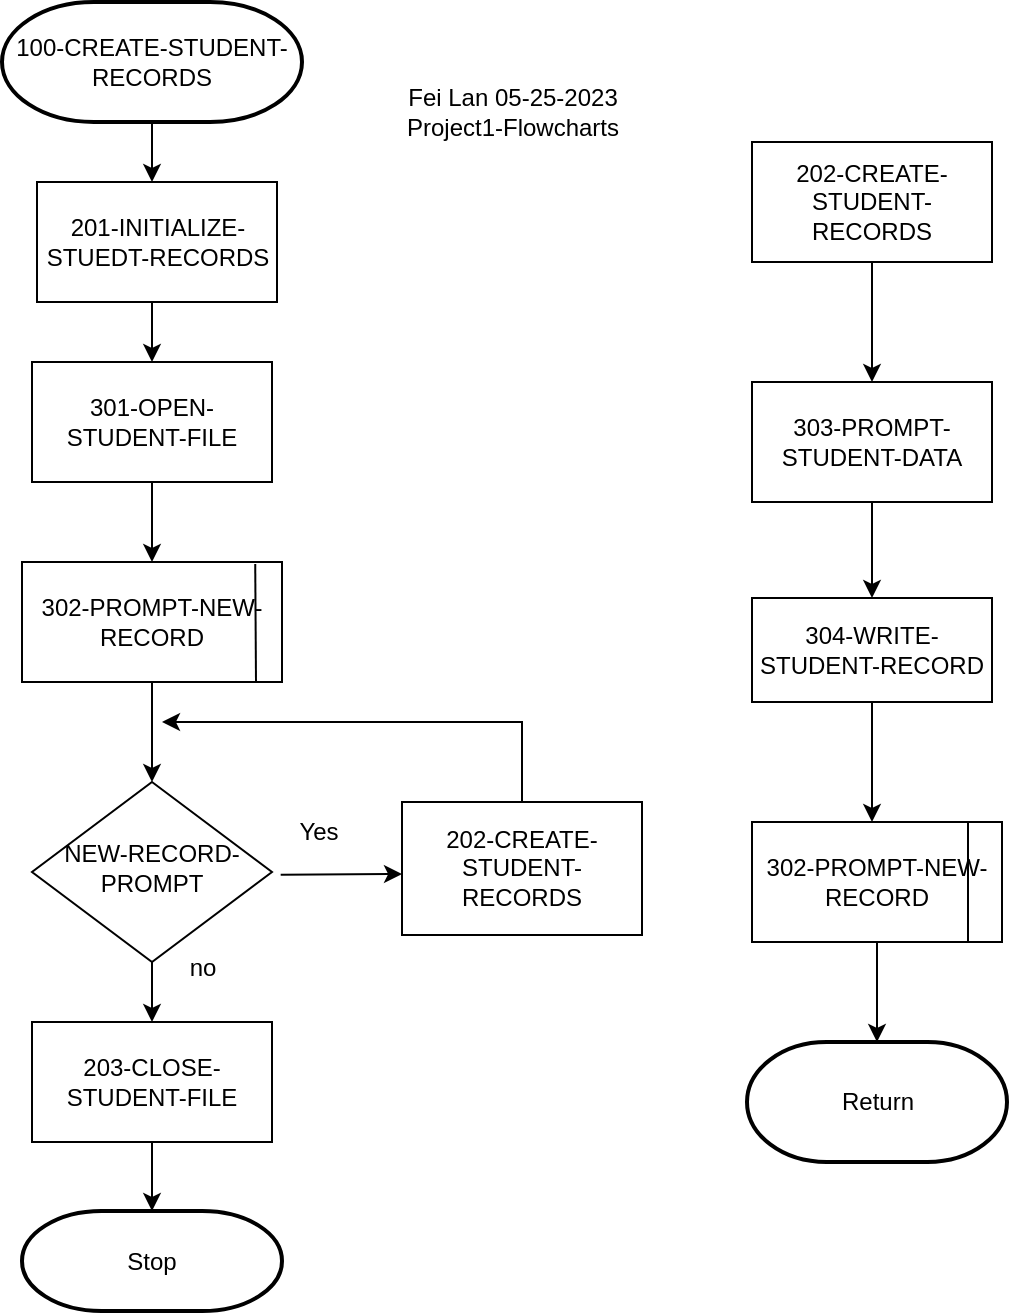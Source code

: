 <mxfile version="21.2.8" type="device">
  <diagram id="C5RBs43oDa-KdzZeNtuy" name="Page-1">
    <mxGraphModel dx="520" dy="502" grid="1" gridSize="10" guides="1" tooltips="1" connect="1" arrows="1" fold="1" page="1" pageScale="1" pageWidth="827" pageHeight="1169" math="0" shadow="0">
      <root>
        <mxCell id="WIyWlLk6GJQsqaUBKTNV-0" />
        <mxCell id="WIyWlLk6GJQsqaUBKTNV-1" parent="WIyWlLk6GJQsqaUBKTNV-0" />
        <mxCell id="WIyWlLk6GJQsqaUBKTNV-10" value="NEW-RECORD-PROMPT" style="rhombus;whiteSpace=wrap;html=1;shadow=0;fontFamily=Helvetica;fontSize=12;align=center;strokeWidth=1;spacing=6;spacingTop=-4;" parent="WIyWlLk6GJQsqaUBKTNV-1" vertex="1">
          <mxGeometry x="75" y="410" width="120" height="90" as="geometry" />
        </mxCell>
        <mxCell id="xrgGbvrsey5N0w-o3Qg6-4" value="Stop" style="strokeWidth=2;html=1;shape=mxgraph.flowchart.terminator;whiteSpace=wrap;" vertex="1" parent="WIyWlLk6GJQsqaUBKTNV-1">
          <mxGeometry x="70" y="624.5" width="130" height="50" as="geometry" />
        </mxCell>
        <mxCell id="xrgGbvrsey5N0w-o3Qg6-88" style="edgeStyle=orthogonalEdgeStyle;rounded=0;orthogonalLoop=1;jettySize=auto;html=1;exitX=0.75;exitY=0;exitDx=0;exitDy=0;" edge="1" parent="WIyWlLk6GJQsqaUBKTNV-1" source="xrgGbvrsey5N0w-o3Qg6-5">
          <mxGeometry relative="1" as="geometry">
            <mxPoint x="165" y="130" as="targetPoint" />
          </mxGeometry>
        </mxCell>
        <mxCell id="xrgGbvrsey5N0w-o3Qg6-120" style="edgeStyle=orthogonalEdgeStyle;rounded=0;orthogonalLoop=1;jettySize=auto;html=1;" edge="1" parent="WIyWlLk6GJQsqaUBKTNV-1" source="xrgGbvrsey5N0w-o3Qg6-11">
          <mxGeometry relative="1" as="geometry">
            <mxPoint x="140" y="380" as="targetPoint" />
            <Array as="points">
              <mxPoint x="320" y="380" />
            </Array>
          </mxGeometry>
        </mxCell>
        <mxCell id="xrgGbvrsey5N0w-o3Qg6-11" value="202-CREATE-STUDENT-RECORDS" style="rounded=0;whiteSpace=wrap;html=1;" vertex="1" parent="WIyWlLk6GJQsqaUBKTNV-1">
          <mxGeometry x="260" y="420" width="120" height="66.5" as="geometry" />
        </mxCell>
        <mxCell id="xrgGbvrsey5N0w-o3Qg6-30" value="203-CLOSE-STUDENT-FILE" style="rounded=0;whiteSpace=wrap;html=1;" vertex="1" parent="WIyWlLk6GJQsqaUBKTNV-1">
          <mxGeometry x="75" y="530" width="120" height="60" as="geometry" />
        </mxCell>
        <mxCell id="xrgGbvrsey5N0w-o3Qg6-3" value="100-CREATE-STUDENT-RECORDS" style="strokeWidth=2;html=1;shape=mxgraph.flowchart.terminator;whiteSpace=wrap;" vertex="1" parent="WIyWlLk6GJQsqaUBKTNV-1">
          <mxGeometry x="60" y="20" width="150" height="60" as="geometry" />
        </mxCell>
        <mxCell id="xrgGbvrsey5N0w-o3Qg6-52" value="301-OPEN-STUDENT-FILE" style="rounded=0;whiteSpace=wrap;html=1;" vertex="1" parent="WIyWlLk6GJQsqaUBKTNV-1">
          <mxGeometry x="75" y="200" width="120" height="60" as="geometry" />
        </mxCell>
        <mxCell id="xrgGbvrsey5N0w-o3Qg6-63" value="202-CREATE-STUDENT-RECORDS" style="rounded=0;whiteSpace=wrap;html=1;" vertex="1" parent="WIyWlLk6GJQsqaUBKTNV-1">
          <mxGeometry x="435" y="90" width="120" height="60" as="geometry" />
        </mxCell>
        <mxCell id="xrgGbvrsey5N0w-o3Qg6-64" value="303-PROMPT-STUDENT-DATA" style="rounded=0;whiteSpace=wrap;html=1;" vertex="1" parent="WIyWlLk6GJQsqaUBKTNV-1">
          <mxGeometry x="435" y="210" width="120" height="60" as="geometry" />
        </mxCell>
        <mxCell id="xrgGbvrsey5N0w-o3Qg6-125" value="" style="edgeStyle=orthogonalEdgeStyle;rounded=0;orthogonalLoop=1;jettySize=auto;html=1;" edge="1" parent="WIyWlLk6GJQsqaUBKTNV-1" source="xrgGbvrsey5N0w-o3Qg6-65" target="xrgGbvrsey5N0w-o3Qg6-66">
          <mxGeometry relative="1" as="geometry">
            <Array as="points">
              <mxPoint x="495" y="430" />
              <mxPoint x="495" y="430" />
            </Array>
          </mxGeometry>
        </mxCell>
        <mxCell id="xrgGbvrsey5N0w-o3Qg6-65" value="304-WRITE-STUDENT-RECORD" style="rounded=0;whiteSpace=wrap;html=1;" vertex="1" parent="WIyWlLk6GJQsqaUBKTNV-1">
          <mxGeometry x="435" y="318" width="120" height="52" as="geometry" />
        </mxCell>
        <mxCell id="xrgGbvrsey5N0w-o3Qg6-126" style="edgeStyle=orthogonalEdgeStyle;rounded=0;orthogonalLoop=1;jettySize=auto;html=1;" edge="1" parent="WIyWlLk6GJQsqaUBKTNV-1" source="xrgGbvrsey5N0w-o3Qg6-66">
          <mxGeometry relative="1" as="geometry">
            <mxPoint x="497.5" y="540" as="targetPoint" />
            <Array as="points">
              <mxPoint x="498" y="540" />
              <mxPoint x="498" y="540" />
            </Array>
          </mxGeometry>
        </mxCell>
        <mxCell id="xrgGbvrsey5N0w-o3Qg6-66" value="302-PROMPT-NEW-RECORD" style="rounded=0;whiteSpace=wrap;html=1;" vertex="1" parent="WIyWlLk6GJQsqaUBKTNV-1">
          <mxGeometry x="435" y="430" width="125" height="60" as="geometry" />
        </mxCell>
        <mxCell id="xrgGbvrsey5N0w-o3Qg6-79" value="" style="endArrow=none;html=1;rounded=0;" edge="1" parent="WIyWlLk6GJQsqaUBKTNV-1">
          <mxGeometry width="50" height="50" relative="1" as="geometry">
            <mxPoint x="543" y="490" as="sourcePoint" />
            <mxPoint x="543" y="430" as="targetPoint" />
          </mxGeometry>
        </mxCell>
        <mxCell id="xrgGbvrsey5N0w-o3Qg6-80" value="Return" style="strokeWidth=2;html=1;shape=mxgraph.flowchart.terminator;whiteSpace=wrap;" vertex="1" parent="WIyWlLk6GJQsqaUBKTNV-1">
          <mxGeometry x="432.5" y="540" width="130" height="60" as="geometry" />
        </mxCell>
        <mxCell id="xrgGbvrsey5N0w-o3Qg6-5" value="201-INITIALIZE-STUEDT-RECORDS" style="rounded=0;whiteSpace=wrap;html=1;" vertex="1" parent="WIyWlLk6GJQsqaUBKTNV-1">
          <mxGeometry x="77.5" y="110" width="120" height="60" as="geometry" />
        </mxCell>
        <mxCell id="xrgGbvrsey5N0w-o3Qg6-101" value="" style="endArrow=classic;html=1;rounded=0;exitX=0.5;exitY=1;exitDx=0;exitDy=0;exitPerimeter=0;" edge="1" parent="WIyWlLk6GJQsqaUBKTNV-1" source="xrgGbvrsey5N0w-o3Qg6-3">
          <mxGeometry width="50" height="50" relative="1" as="geometry">
            <mxPoint x="270" y="210" as="sourcePoint" />
            <mxPoint x="135" y="110" as="targetPoint" />
          </mxGeometry>
        </mxCell>
        <mxCell id="xrgGbvrsey5N0w-o3Qg6-102" value="" style="endArrow=classic;html=1;rounded=0;entryX=0.5;entryY=0;entryDx=0;entryDy=0;" edge="1" parent="WIyWlLk6GJQsqaUBKTNV-1" target="xrgGbvrsey5N0w-o3Qg6-52">
          <mxGeometry width="50" height="50" relative="1" as="geometry">
            <mxPoint x="135" y="170" as="sourcePoint" />
            <mxPoint x="130" y="200" as="targetPoint" />
          </mxGeometry>
        </mxCell>
        <mxCell id="xrgGbvrsey5N0w-o3Qg6-105" value="" style="endArrow=classic;html=1;rounded=0;exitX=0.5;exitY=1;exitDx=0;exitDy=0;" edge="1" parent="WIyWlLk6GJQsqaUBKTNV-1" source="xrgGbvrsey5N0w-o3Qg6-52">
          <mxGeometry width="50" height="50" relative="1" as="geometry">
            <mxPoint x="270" y="410" as="sourcePoint" />
            <mxPoint x="135" y="300" as="targetPoint" />
          </mxGeometry>
        </mxCell>
        <mxCell id="xrgGbvrsey5N0w-o3Qg6-106" value="" style="endArrow=classic;html=1;rounded=0;entryX=0.5;entryY=0;entryDx=0;entryDy=0;" edge="1" parent="WIyWlLk6GJQsqaUBKTNV-1" target="WIyWlLk6GJQsqaUBKTNV-10">
          <mxGeometry width="50" height="50" relative="1" as="geometry">
            <mxPoint x="135" y="360" as="sourcePoint" />
            <mxPoint x="320" y="360" as="targetPoint" />
            <Array as="points" />
          </mxGeometry>
        </mxCell>
        <mxCell id="xrgGbvrsey5N0w-o3Qg6-107" value="" style="endArrow=classic;html=1;rounded=0;exitX=0.5;exitY=1;exitDx=0;exitDy=0;entryX=0.5;entryY=0;entryDx=0;entryDy=0;" edge="1" parent="WIyWlLk6GJQsqaUBKTNV-1" source="WIyWlLk6GJQsqaUBKTNV-10" target="xrgGbvrsey5N0w-o3Qg6-30">
          <mxGeometry width="50" height="50" relative="1" as="geometry">
            <mxPoint x="270" y="430" as="sourcePoint" />
            <mxPoint x="320" y="380" as="targetPoint" />
          </mxGeometry>
        </mxCell>
        <mxCell id="xrgGbvrsey5N0w-o3Qg6-108" value="" style="endArrow=classic;html=1;rounded=0;exitX=0.5;exitY=1;exitDx=0;exitDy=0;entryX=0.5;entryY=0;entryDx=0;entryDy=0;entryPerimeter=0;" edge="1" parent="WIyWlLk6GJQsqaUBKTNV-1" source="xrgGbvrsey5N0w-o3Qg6-30" target="xrgGbvrsey5N0w-o3Qg6-4">
          <mxGeometry width="50" height="50" relative="1" as="geometry">
            <mxPoint x="270" y="430" as="sourcePoint" />
            <mxPoint x="320" y="380" as="targetPoint" />
          </mxGeometry>
        </mxCell>
        <mxCell id="xrgGbvrsey5N0w-o3Qg6-99" value="302-PROMPT-NEW-RECORD" style="rounded=0;whiteSpace=wrap;html=1;" vertex="1" parent="WIyWlLk6GJQsqaUBKTNV-1">
          <mxGeometry x="70" y="300" width="130" height="60" as="geometry" />
        </mxCell>
        <mxCell id="xrgGbvrsey5N0w-o3Qg6-123" value="" style="endArrow=classic;html=1;rounded=0;exitX=0.5;exitY=1;exitDx=0;exitDy=0;" edge="1" parent="WIyWlLk6GJQsqaUBKTNV-1" source="xrgGbvrsey5N0w-o3Qg6-63">
          <mxGeometry width="50" height="50" relative="1" as="geometry">
            <mxPoint x="480" y="240" as="sourcePoint" />
            <mxPoint x="495" y="210" as="targetPoint" />
          </mxGeometry>
        </mxCell>
        <mxCell id="xrgGbvrsey5N0w-o3Qg6-124" value="" style="endArrow=classic;html=1;rounded=0;entryX=0.5;entryY=0;entryDx=0;entryDy=0;" edge="1" parent="WIyWlLk6GJQsqaUBKTNV-1" source="xrgGbvrsey5N0w-o3Qg6-64" target="xrgGbvrsey5N0w-o3Qg6-65">
          <mxGeometry width="50" height="50" relative="1" as="geometry">
            <mxPoint x="480" y="240" as="sourcePoint" />
            <mxPoint x="530" y="190" as="targetPoint" />
          </mxGeometry>
        </mxCell>
        <mxCell id="xrgGbvrsey5N0w-o3Qg6-128" value="" style="endArrow=none;html=1;rounded=0;entryX=0.897;entryY=0.017;entryDx=0;entryDy=0;entryPerimeter=0;" edge="1" parent="WIyWlLk6GJQsqaUBKTNV-1" target="xrgGbvrsey5N0w-o3Qg6-99">
          <mxGeometry width="50" height="50" relative="1" as="geometry">
            <mxPoint x="187" y="360" as="sourcePoint" />
            <mxPoint x="187" y="310" as="targetPoint" />
          </mxGeometry>
        </mxCell>
        <mxCell id="xrgGbvrsey5N0w-o3Qg6-130" value="Fei Lan 05-25-2023&lt;br&gt;Project1-Flowcharts" style="text;html=1;align=center;verticalAlign=middle;resizable=0;points=[];autosize=1;strokeColor=none;fillColor=none;" vertex="1" parent="WIyWlLk6GJQsqaUBKTNV-1">
          <mxGeometry x="250" y="55" width="130" height="40" as="geometry" />
        </mxCell>
        <mxCell id="xrgGbvrsey5N0w-o3Qg6-133" value="Yes" style="text;html=1;align=center;verticalAlign=middle;resizable=0;points=[];autosize=1;strokeColor=none;fillColor=none;" vertex="1" parent="WIyWlLk6GJQsqaUBKTNV-1">
          <mxGeometry x="197.5" y="420" width="40" height="30" as="geometry" />
        </mxCell>
        <mxCell id="xrgGbvrsey5N0w-o3Qg6-136" value="" style="endArrow=classic;html=1;rounded=0;exitX=0.046;exitY=1.211;exitDx=0;exitDy=0;exitPerimeter=0;" edge="1" parent="WIyWlLk6GJQsqaUBKTNV-1" source="xrgGbvrsey5N0w-o3Qg6-133">
          <mxGeometry width="50" height="50" relative="1" as="geometry">
            <mxPoint x="210" y="470" as="sourcePoint" />
            <mxPoint x="260" y="456" as="targetPoint" />
          </mxGeometry>
        </mxCell>
        <mxCell id="xrgGbvrsey5N0w-o3Qg6-137" value="no" style="text;html=1;align=center;verticalAlign=middle;resizable=0;points=[];autosize=1;strokeColor=none;fillColor=none;" vertex="1" parent="WIyWlLk6GJQsqaUBKTNV-1">
          <mxGeometry x="140" y="488" width="40" height="30" as="geometry" />
        </mxCell>
      </root>
    </mxGraphModel>
  </diagram>
</mxfile>
